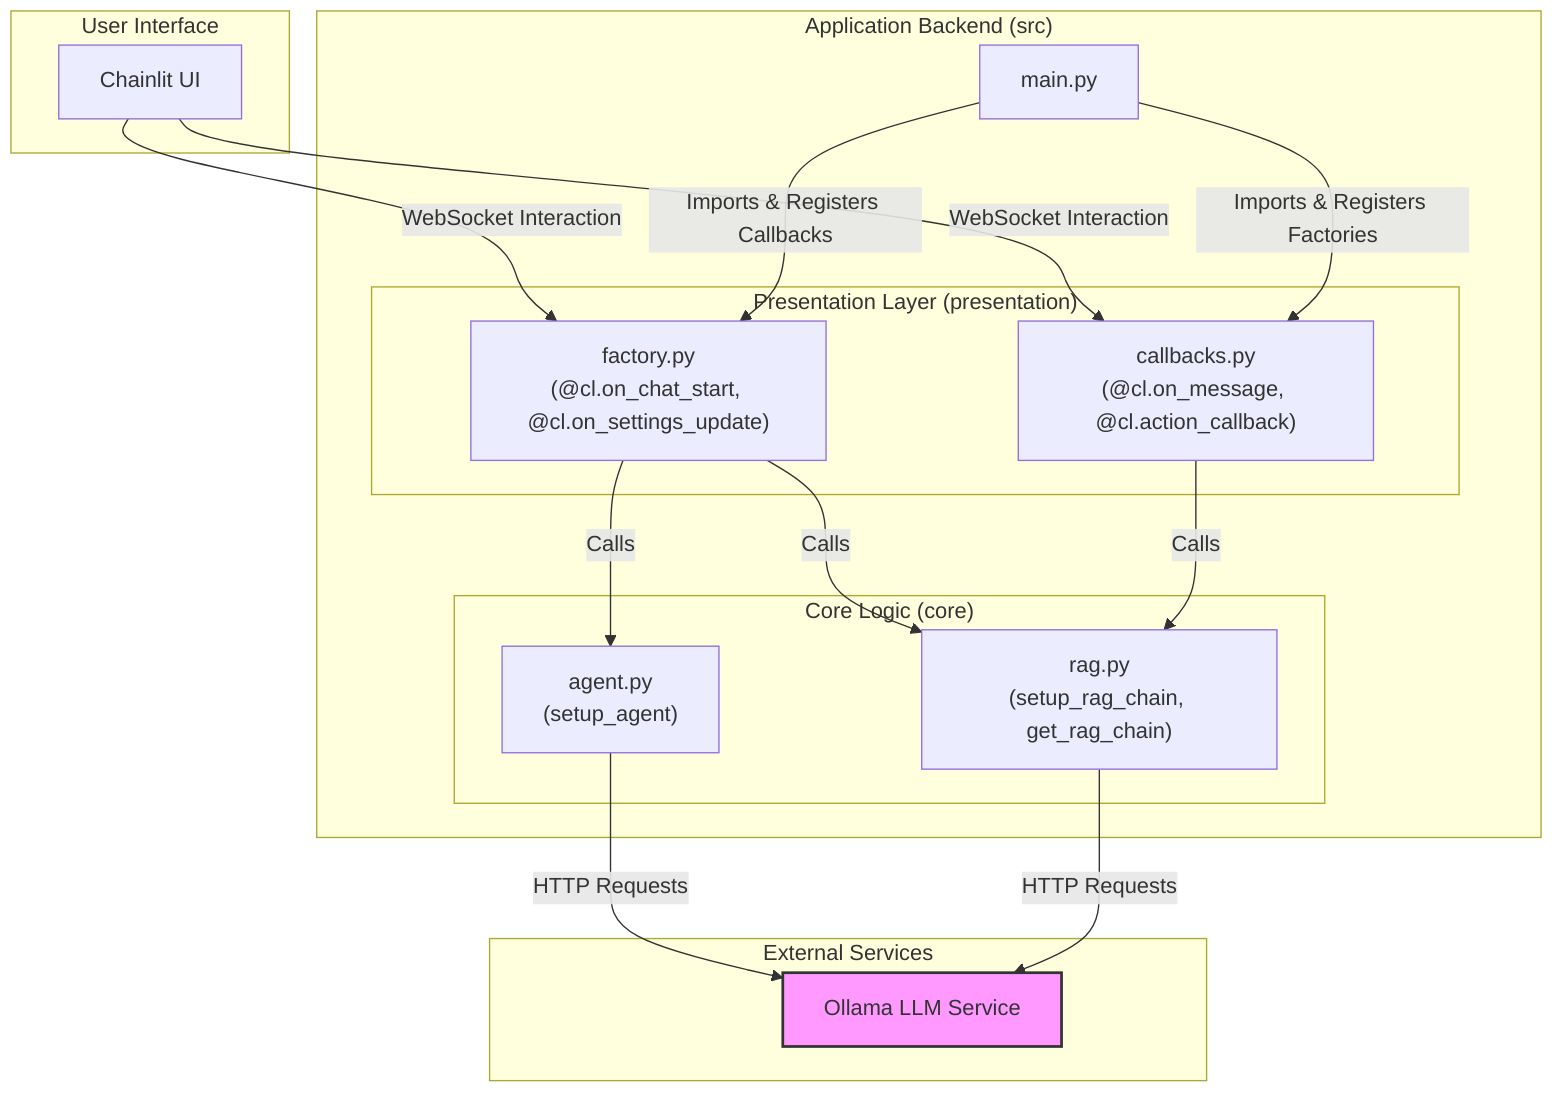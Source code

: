 graph TD
    subgraph "User Interface"
        A[Chainlit UI]
    end

    subgraph "Application Backend (src)"
        B[main.py]

        subgraph "Presentation Layer (presentation)"
            C["factory.py<br/>(@cl.on_chat_start, @cl.on_settings_update)"]
            D["callbacks.py<br/>(@cl.on_message, @cl.action_callback)"]
        end

        subgraph "Core Logic (core)"
            E["agent.py<br/>(setup_agent)"]
            F["rag.py<br/>(setup_rag_chain, get_rag_chain)"]
        end
    end

    subgraph "External Services"
        G["Ollama LLM Service"]
    end

    A -- "WebSocket Interaction" --> C & D

    B -- "Imports & Registers Callbacks" --> C
    B -- "Imports & Registers Factories" --> D

    C -- "Calls" --> E
    C -- "Calls" --> F
    D -- "Calls" --> F

    E -- "HTTP Requests" --> G
    F -- "HTTP Requests" --> G

    style G fill:#f9f,stroke:#333,stroke-width:2px